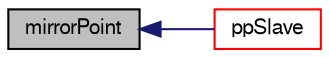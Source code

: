 digraph "mirrorPoint"
{
  bgcolor="transparent";
  edge [fontname="FreeSans",fontsize="10",labelfontname="FreeSans",labelfontsize="10"];
  node [fontname="FreeSans",fontsize="10",shape=record];
  rankdir="LR";
  Node207 [label="mirrorPoint",height=0.2,width=0.4,color="black", fillcolor="grey75", style="filled", fontcolor="black"];
  Node207 -> Node208 [dir="back",color="midnightblue",fontsize="10",style="solid",fontname="FreeSans"];
  Node208 [label="ppSlave",height=0.2,width=0.4,color="red",URL="$a31474.html#a35b591d1d3910ed85fd53ef389629001",tooltip="Slave of a pointPair is the highest numbered one. "];
}
